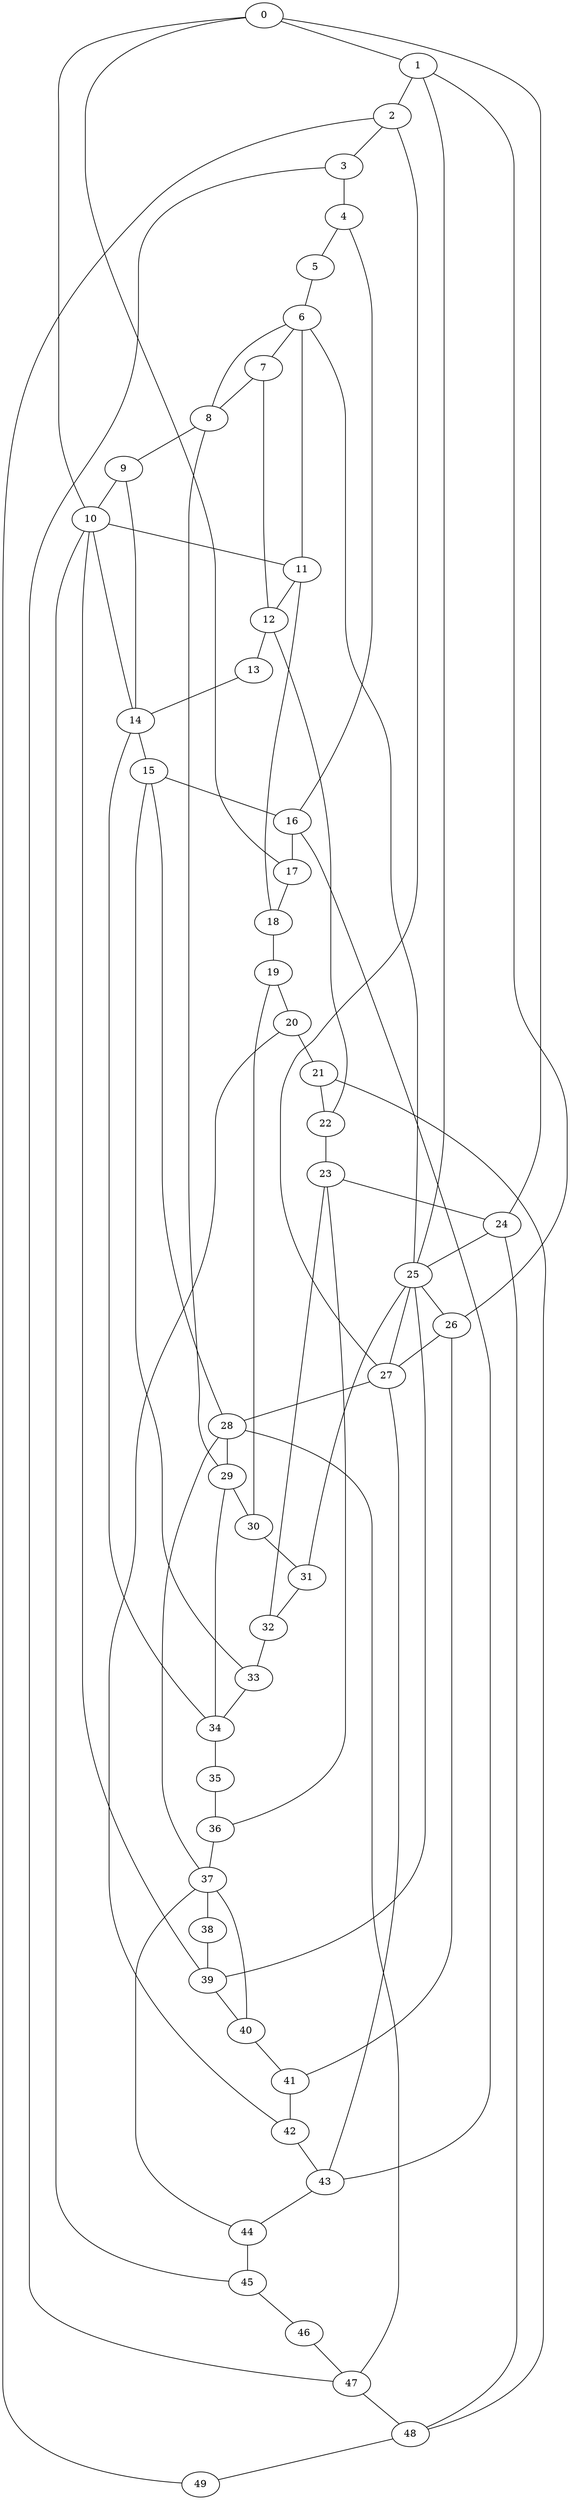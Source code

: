 
graph graphname {
    0 -- 1
0 -- 10
0 -- 24
0 -- 17
1 -- 2
1 -- 25
1 -- 26
2 -- 3
2 -- 27
2 -- 49
3 -- 4
3 -- 47
4 -- 5
4 -- 16
5 -- 6
6 -- 7
6 -- 25
6 -- 11
6 -- 8
7 -- 8
7 -- 12
8 -- 9
8 -- 29
9 -- 10
9 -- 14
10 -- 11
10 -- 39
10 -- 14
10 -- 45
11 -- 12
11 -- 18
12 -- 13
12 -- 22
13 -- 14
14 -- 15
14 -- 34
15 -- 16
15 -- 33
15 -- 28
16 -- 17
16 -- 43
17 -- 18
18 -- 19
19 -- 20
19 -- 30
20 -- 21
20 -- 42
21 -- 22
21 -- 48
22 -- 23
23 -- 24
23 -- 32
23 -- 36
24 -- 25
24 -- 48
25 -- 26
25 -- 31
25 -- 27
25 -- 39
26 -- 27
26 -- 41
27 -- 28
27 -- 43
28 -- 29
28 -- 37
28 -- 47
29 -- 30
29 -- 34
30 -- 31
31 -- 32
32 -- 33
33 -- 34
34 -- 35
35 -- 36
36 -- 37
37 -- 38
37 -- 40
37 -- 44
38 -- 39
39 -- 40
40 -- 41
41 -- 42
42 -- 43
43 -- 44
44 -- 45
45 -- 46
46 -- 47
47 -- 48
48 -- 49

}
